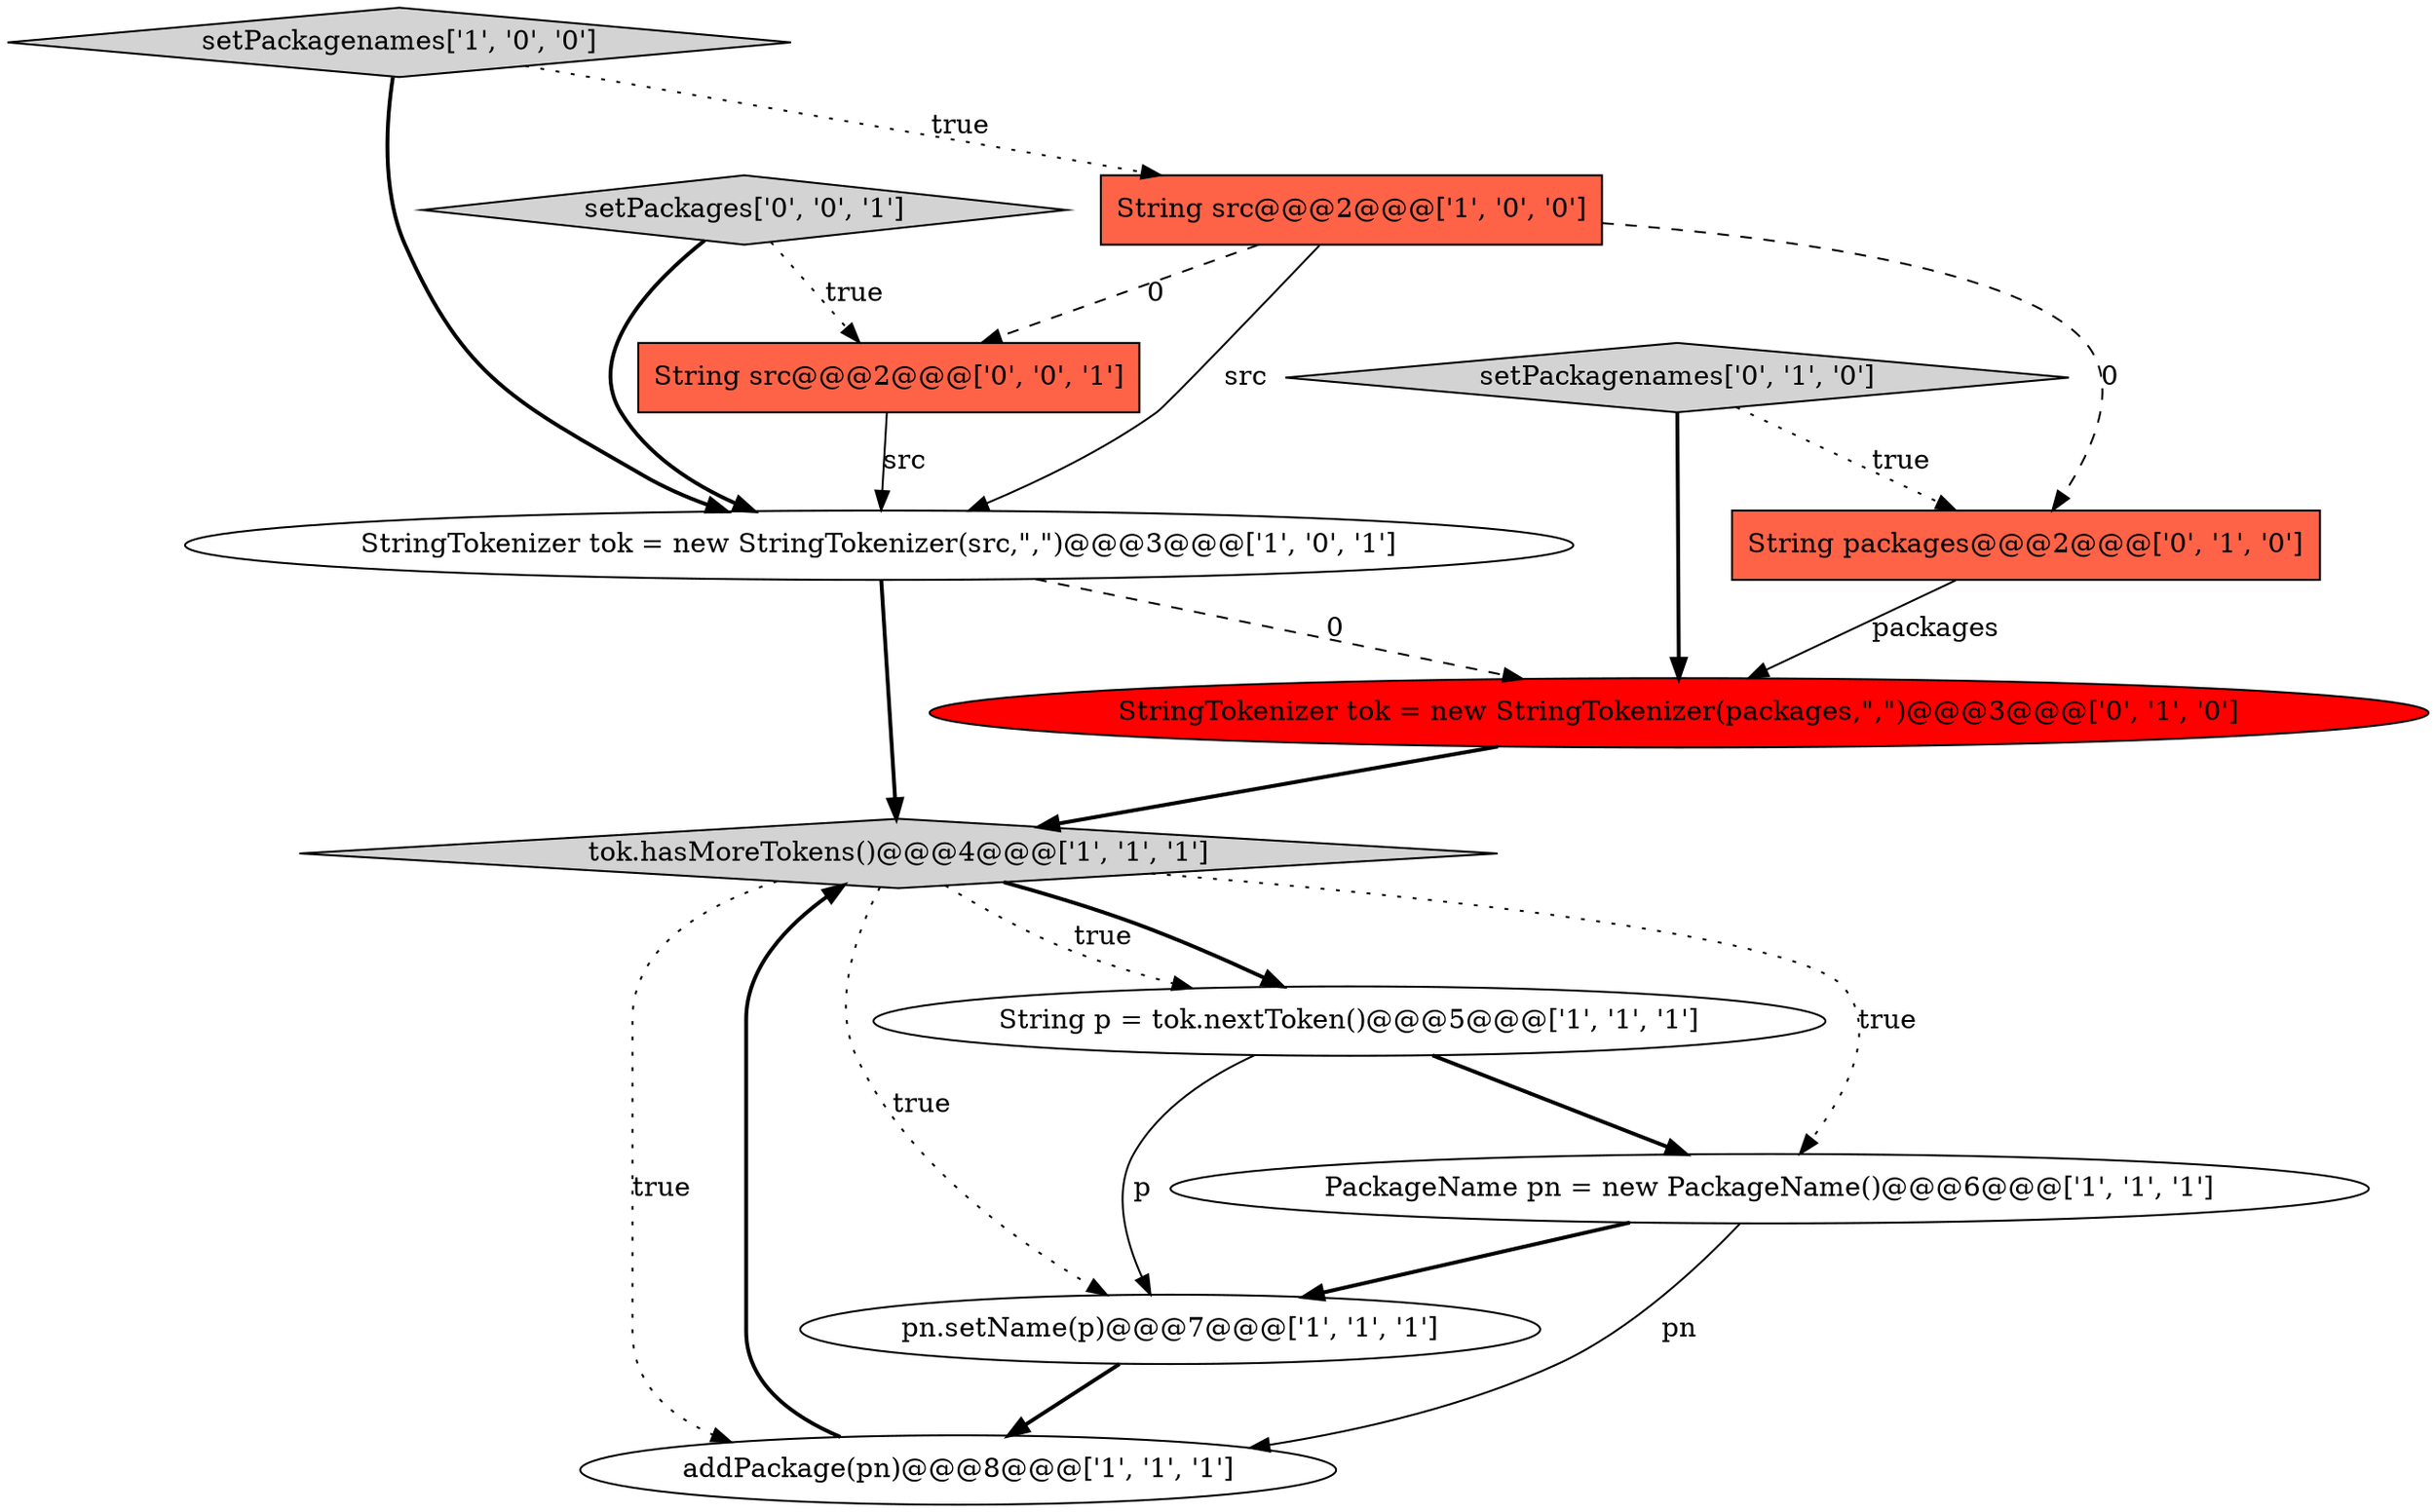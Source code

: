 digraph {
0 [style = filled, label = "setPackagenames['1', '0', '0']", fillcolor = lightgray, shape = diamond image = "AAA0AAABBB1BBB"];
11 [style = filled, label = "String src@@@2@@@['0', '0', '1']", fillcolor = tomato, shape = box image = "AAA0AAABBB3BBB"];
12 [style = filled, label = "setPackages['0', '0', '1']", fillcolor = lightgray, shape = diamond image = "AAA0AAABBB3BBB"];
5 [style = filled, label = "tok.hasMoreTokens()@@@4@@@['1', '1', '1']", fillcolor = lightgray, shape = diamond image = "AAA0AAABBB1BBB"];
4 [style = filled, label = "StringTokenizer tok = new StringTokenizer(src,\",\")@@@3@@@['1', '0', '1']", fillcolor = white, shape = ellipse image = "AAA0AAABBB1BBB"];
3 [style = filled, label = "String src@@@2@@@['1', '0', '0']", fillcolor = tomato, shape = box image = "AAA1AAABBB1BBB"];
1 [style = filled, label = "String p = tok.nextToken()@@@5@@@['1', '1', '1']", fillcolor = white, shape = ellipse image = "AAA0AAABBB1BBB"];
2 [style = filled, label = "addPackage(pn)@@@8@@@['1', '1', '1']", fillcolor = white, shape = ellipse image = "AAA0AAABBB1BBB"];
7 [style = filled, label = "pn.setName(p)@@@7@@@['1', '1', '1']", fillcolor = white, shape = ellipse image = "AAA0AAABBB1BBB"];
8 [style = filled, label = "setPackagenames['0', '1', '0']", fillcolor = lightgray, shape = diamond image = "AAA0AAABBB2BBB"];
9 [style = filled, label = "StringTokenizer tok = new StringTokenizer(packages,\",\")@@@3@@@['0', '1', '0']", fillcolor = red, shape = ellipse image = "AAA1AAABBB2BBB"];
6 [style = filled, label = "PackageName pn = new PackageName()@@@6@@@['1', '1', '1']", fillcolor = white, shape = ellipse image = "AAA0AAABBB1BBB"];
10 [style = filled, label = "String packages@@@2@@@['0', '1', '0']", fillcolor = tomato, shape = box image = "AAA1AAABBB2BBB"];
2->5 [style = bold, label=""];
5->1 [style = dotted, label="true"];
5->6 [style = dotted, label="true"];
8->10 [style = dotted, label="true"];
1->7 [style = solid, label="p"];
12->11 [style = dotted, label="true"];
5->1 [style = bold, label=""];
4->9 [style = dashed, label="0"];
1->6 [style = bold, label=""];
12->4 [style = bold, label=""];
0->4 [style = bold, label=""];
5->7 [style = dotted, label="true"];
7->2 [style = bold, label=""];
8->9 [style = bold, label=""];
9->5 [style = bold, label=""];
6->2 [style = solid, label="pn"];
3->10 [style = dashed, label="0"];
0->3 [style = dotted, label="true"];
3->11 [style = dashed, label="0"];
6->7 [style = bold, label=""];
11->4 [style = solid, label="src"];
4->5 [style = bold, label=""];
3->4 [style = solid, label="src"];
10->9 [style = solid, label="packages"];
5->2 [style = dotted, label="true"];
}
